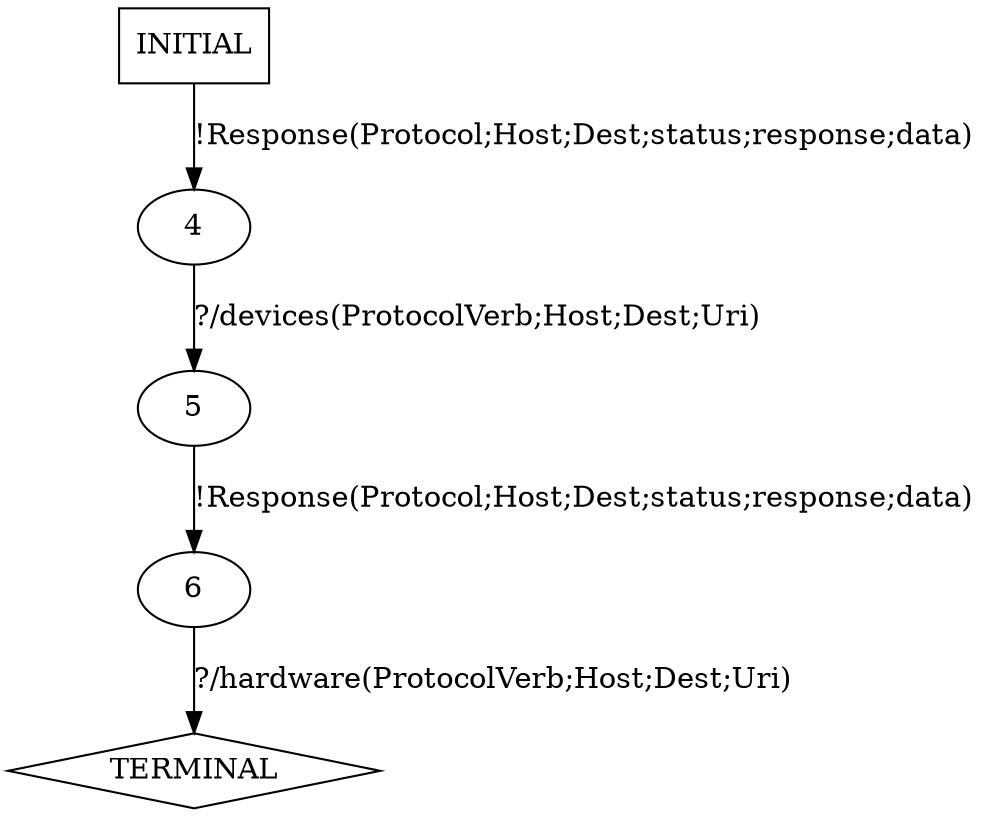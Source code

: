 digraph G {
  1 [label="TERMINAL",shape=diamond];
  3 [label="INITIAL",shape=box];
  4 [label="4"];
  5 [label="5"];
  6 [label="6"];
3->4  [label="!Response(Protocol;Host;Dest;status;response;data)"]
4->5  [label="?/devices(ProtocolVerb;Host;Dest;Uri)"]
5->6  [label="!Response(Protocol;Host;Dest;status;response;data)"]
6->1  [label="?/hardware(ProtocolVerb;Host;Dest;Uri)"]
}
